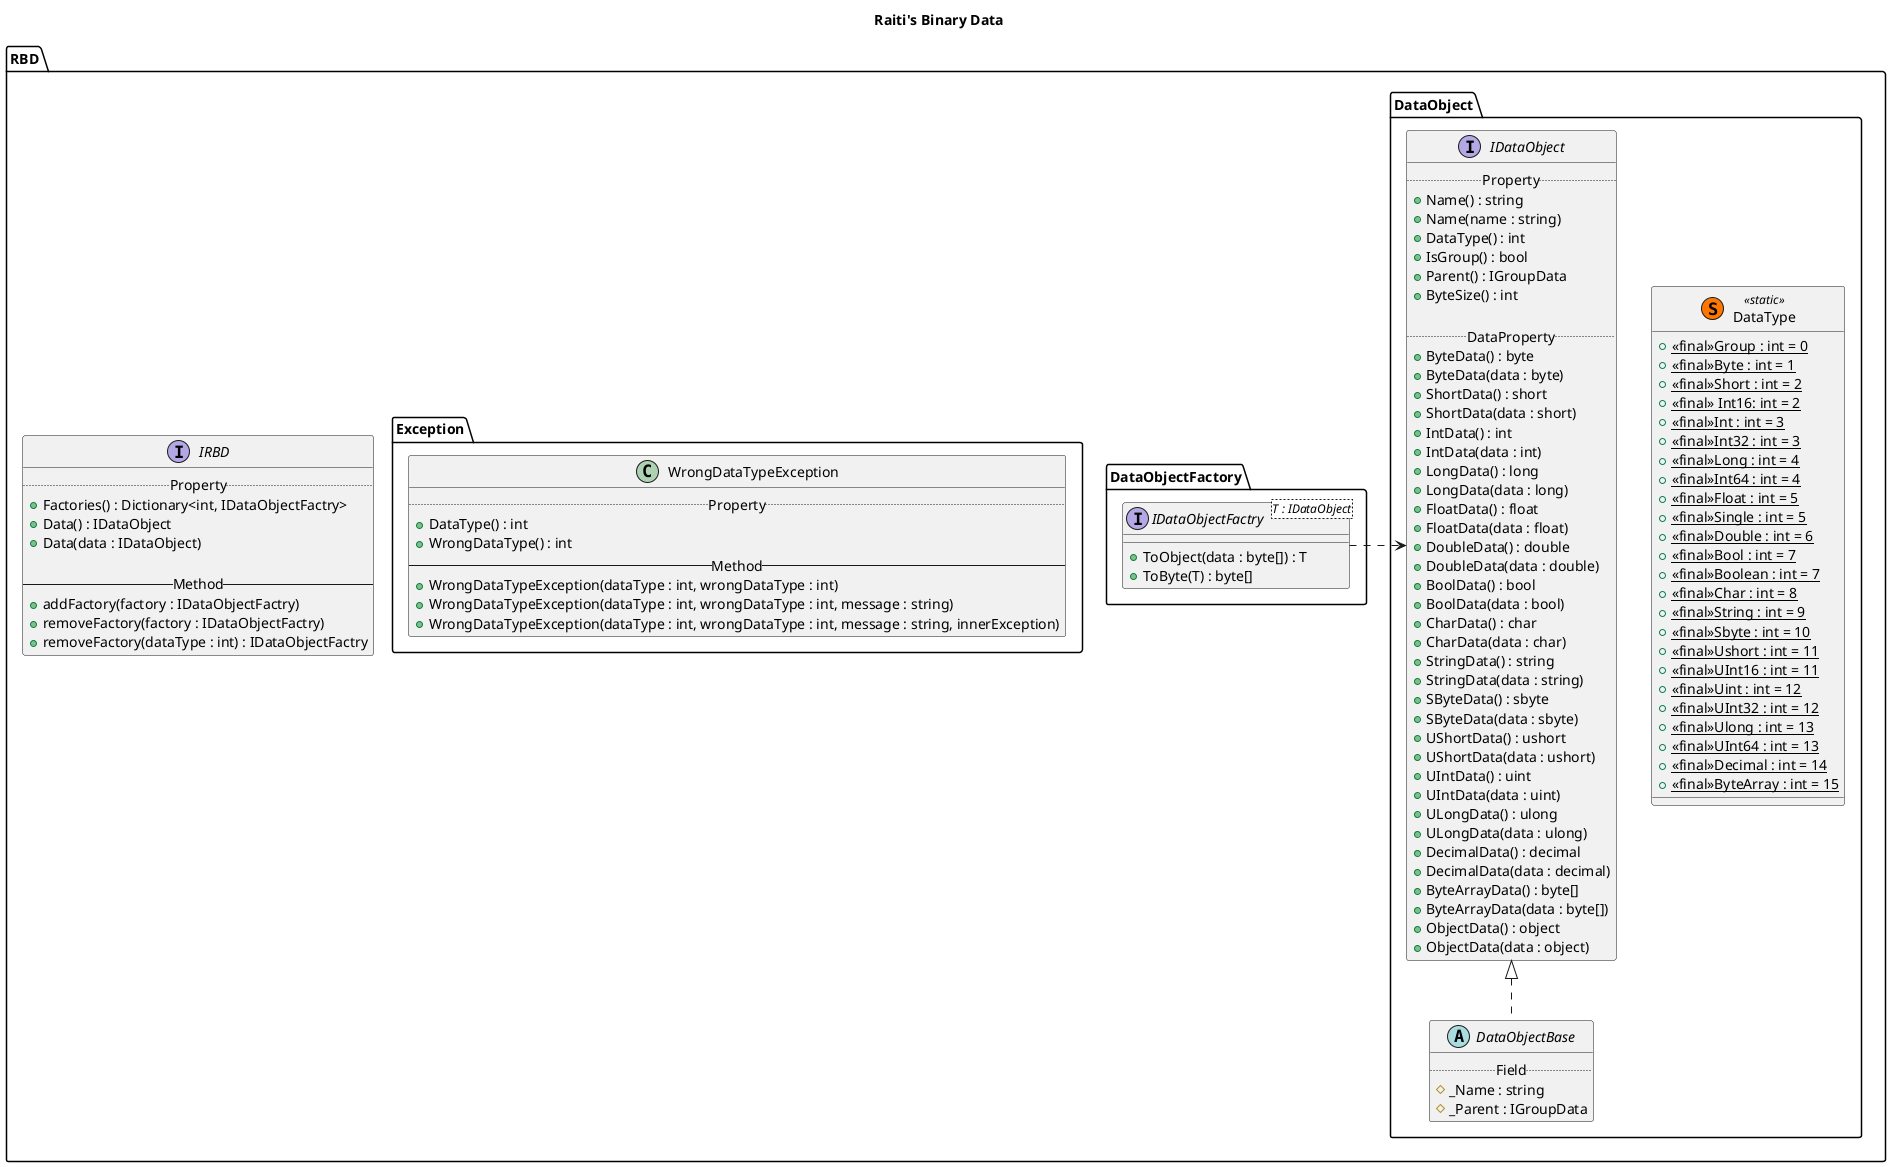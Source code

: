 @startuml {RBDClassDiagram.png}
title Raiti's Binary Data
namespace RBD {

	interface IRBD {
		..Property..
		+Factories() : Dictionary<int, IDataObjectFactry>
		+Data() : IDataObject
		+Data(data : IDataObject)

		--Method--
		+addFactory(factory : IDataObjectFactry)
		+removeFactory(factory : IDataObjectFactry)
		+removeFactory(dataType : int) : IDataObjectFactry
	}

	
	namespace DataObject{

		interface IDataObject {
			..Property..
			+Name() : string
			+Name(name : string)
			+DataType() : int
			+IsGroup() : bool
			+Parent() : IGroupData
			+ByteSize() : int

			..DataProperty..
			+ByteData() : byte
			+ByteData(data : byte)
			+ShortData() : short
			+ShortData(data : short)
			+IntData() : int
			+IntData(data : int) 
			+LongData() : long
			+LongData(data : long)
			+FloatData() : float
			+FloatData(data : float)
			+DoubleData() : double
			+DoubleData(data : double)
			+BoolData() : bool
			+BoolData(data : bool)
			+CharData() : char
			+CharData(data : char)
			+StringData() : string
			+StringData(data : string)
			+SByteData() : sbyte
			+SByteData(data : sbyte)
			+UShortData() : ushort
			+UShortData(data : ushort)
			+UIntData() : uint
			+UIntData(data : uint)
			+ULongData() : ulong
			+ULongData(data : ulong)
			+DecimalData() : decimal
			+DecimalData(data : decimal)
			+ByteArrayData() : byte[]
			+ByteArrayData(data : byte[])
			+ObjectData() : object
			+ObjectData(data : object)
		}

		abstract DataObjectBase {
			..Field..
			#_Name : string
			#_Parent : IGroupData
		}

		IDataObject <|.. DataObjectBase

		class DataType <<(S,#FF7700)static>> {
			+{static}<<final>>Group : int = 0
			+{static}<<final>>Byte : int = 1
			+{static}<<final>>Short : int = 2
			+{static}<<final>> Int16: int = 2
			+{static}<<final>>Int : int = 3
			+{static}<<final>>Int32 : int = 3
			+{static}<<final>>Long : int = 4
			+{static}<<final>>Int64 : int = 4
			+{static}<<final>>Float : int = 5
			+{static}<<final>>Single : int = 5
			+{static}<<final>>Double : int = 6
			+{static}<<final>>Bool : int = 7
			+{static}<<final>>Boolean : int = 7
			+{static}<<final>>Char : int = 8
			+{static}<<final>>String : int = 9
			+{static}<<final>>Sbyte : int = 10
			+{static}<<final>>Ushort : int = 11
			+{static}<<final>>UInt16 : int = 11
			+{static}<<final>>Uint : int = 12
			+{static}<<final>>UInt32 : int = 12
			+{static}<<final>>Ulong : int = 13
			+{static}<<final>>UInt64 : int = 13
			+{static}<<final>>Decimal : int = 14
			+{static}<<final>>ByteArray : int = 15
		}

		IDataObject -[hidden]right- DataType
	}

	namespace DataObjectFactory  {
		interface IDataObjectFactry<T : IDataObject> {
			+ToObject(data : byte[]) : T
			+ToByte(T) : byte[]
		}
		IDataObjectFactry .right.> RBD.DataObject.IDataObject
	}

	namespace Exception {
		class WrongDataTypeException {
			..Property..
			+DataType() : int
			+WrongDataType() : int
			--Method--
			+WrongDataTypeException(dataType : int, wrongDataType : int)
			+WrongDataTypeException(dataType : int, wrongDataType : int, message : string)
			+WrongDataTypeException(dataType : int, wrongDataType : int, message : string, innerException)
		}
	}
}
@enduml